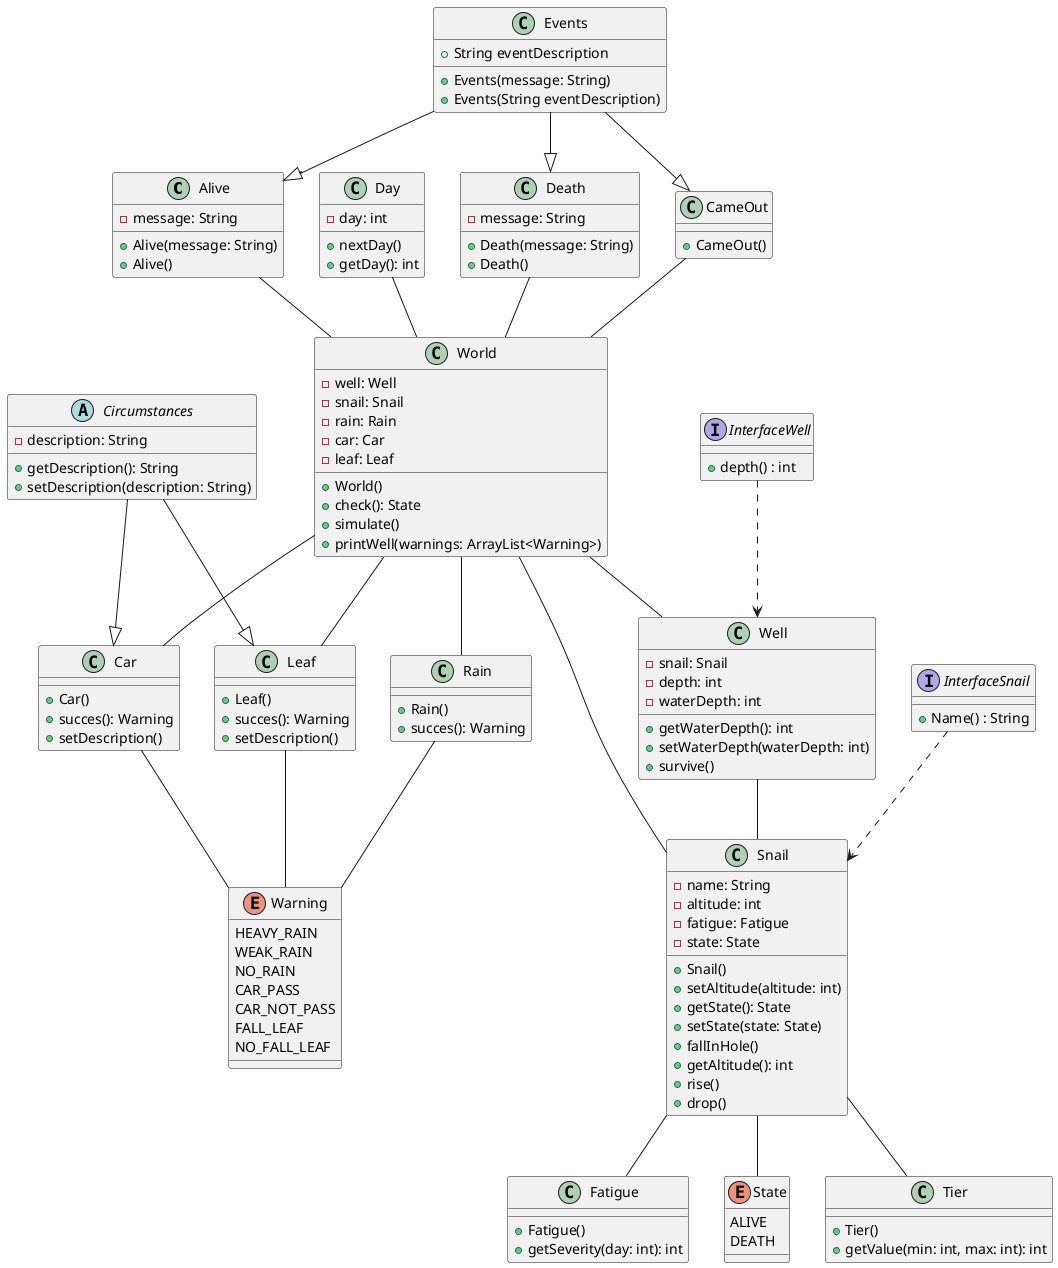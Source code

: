 @startuml
'https://plantuml.com/sequence-diagram

class Alive {
    - message: String
    + Alive(message: String)
    + Alive()
}



class Car {
    + Car()
    + succes(): Warning
    + setDescription()
}

abstract class Circumstances {
    - description: String
    + getDescription(): String
    + setDescription(description: String)
}

class Day {
    - day: int
    + nextDay()
    + getDay(): int
}

class Death {
    - message: String
    + Death(message: String)
    + Death()
}

abstract class Events {
    + Events(message: String)
}

class Fatigue {
    + Fatigue()
    + getSeverity(day: int): int
}

class Leaf {
    + Leaf()
    + succes(): Warning
    + setDescription()
}

class Rain {
    + Rain()
    + succes(): Warning
}

class Snail {
    - name: String
    - altitude: int
    - fatigue: Fatigue
    - state: State
    + Snail()
    + setAltitude(altitude: int)
    + getState(): State
    + setState(state: State)
    + fallInHole()
    + getAltitude(): int
    + rise()
    + drop()
}

enum State {
    ALIVE
    DEATH
}

class Tier {
    + Tier()
    + getValue(min: int, max: int): int
}

enum Warning {
    HEAVY_RAIN
    WEAK_RAIN
    NO_RAIN
    CAR_PASS
    CAR_NOT_PASS
    FALL_LEAF
    NO_FALL_LEAF
}

class Well {
    - snail: Snail
    - depth: int
    - waterDepth: int
    + getWaterDepth(): int
    + setWaterDepth(waterDepth: int)
    + survive()
}

class World {
    - well: Well
    - snail: Snail
    - rain: Rain
    - car: Car
    - leaf: Leaf
    + World()
    + check(): State
    + simulate()
    + printWell(warnings: ArrayList<Warning>)


}

    class Events {
      +String eventDescription
      +Events(String eventDescription)
    }

    class CameOut {
      +CameOut()
    }

    interface InterfaceSnail {
      +Name() : String
    }

    interface InterfaceWell {
      +depth() : int
    }




Events --|> Alive
Events--|> CameOut
Alive -- World
CameOut -- World
Death -- World
Circumstances --|> Car
Day -- World
Events --|> Death
Circumstances --|> Leaf
InterfaceSnail ..> Snail
InterfaceWell ..> Well
Snail -- Fatigue
Snail -- State
Snail -- Tier
Well -- Snail
World -- Well
World -- Snail
World -- Rain
World -- Car
World -- Leaf
Car-- Warning
Rain -- Warning
Leaf -- Warning



@enduml